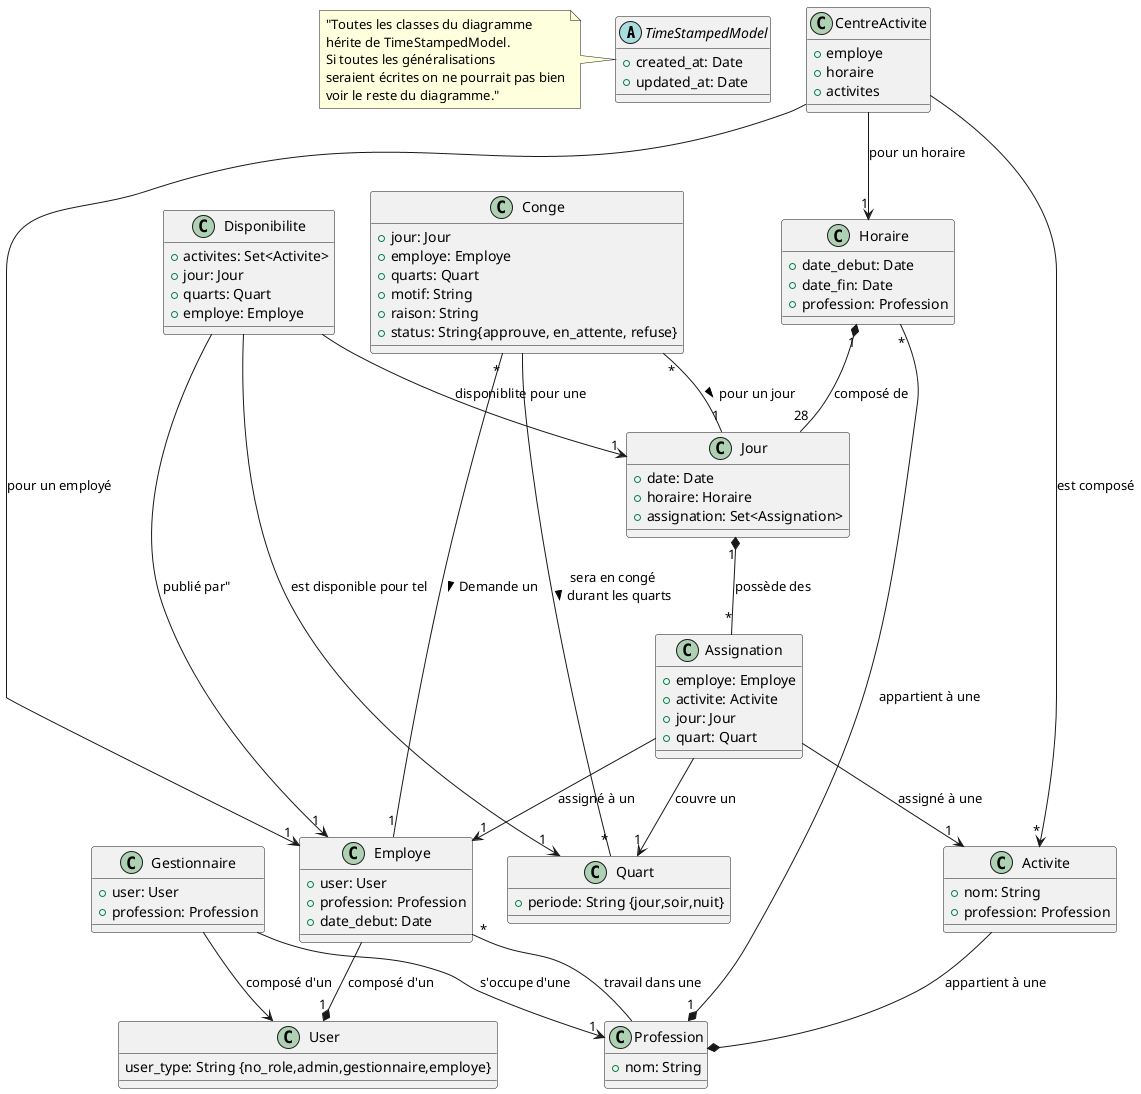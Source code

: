 @startuml

abstract TimeStampedModel {
    +created_at: Date
    +updated_at: Date
}
note left: "Toutes les classes du diagramme\nhérite de TimeStampedModel.\nSi toutes les généralisations\nseraient écrites on ne pourrait pas bien\nvoir le reste du diagramme."

class User {
    user_type: String {no_role,admin,gestionnaire,employe}
}

class Employe {
    +user: User
    +profession: Profession
    +date_debut: Date
}

class Gestionnaire {
    +user: User
    +profession: Profession
}

class Conge {
    +jour: Jour 
    +employe: Employe
    +quarts: Quart
    +motif: String
    +raison: String
    +status: String{approuve, en_attente, refuse}
}

class Quart {
    +periode: String {jour,soir,nuit}
}

class Profession {
    +nom: String
}
class Activite {
    +nom: String
    +profession: Profession
}

class Horaire {
    +date_debut: Date
    +date_fin: Date
    +profession: Profession
}

class Disponibilite {
    +activites: Set<Activite>
    +jour: Jour
    +quarts: Quart
    +employe: Employe
}

class Jour {
    +date: Date
    +horaire: Horaire
    +assignation: Set<Assignation>
}

class Assignation {
    +employe: Employe
    +activite: Activite
    +jour: Jour
    +quart: Quart
}

class CentreActivite {
    +employe
    +horaire
    +activites
}

Gestionnaire --> User : composé d'un
Employe --* "1" User : composé d'un

Employe "*" -- Profession : travail dans une
Gestionnaire --> "1" Profession : s'occupe d'une
Horaire "*" --* "1" Profession : appartient à une
Activite --* Profession : appartient à une

Disponibilite --> "1" Employe : publié par"
Horaire "1" *-- "28" Jour : composé de
Jour "1" *-- "*" Assignation : possède des

Disponibilite  --> "1" Quart : est disponible pour tel
Disponibilite --> "1" Jour : disponiblite pour une
Assignation --> "1" Activite : assigné à une
Assignation --> "1" Employe : assigné à un
Assignation --> "1" Quart : couvre un

CentreActivite --> "*" Activite : est composé
CentreActivite --> "1" Employe : pour un employé
CentreActivite --> "1" Horaire : pour un horaire

Conge "*" -- "1" Employe : Demande un >
Conge "*" -- "1" Jour : pour un jour >
Conge -- "*" Quart : sera en congé\ndurant les quarts >

@enduml
